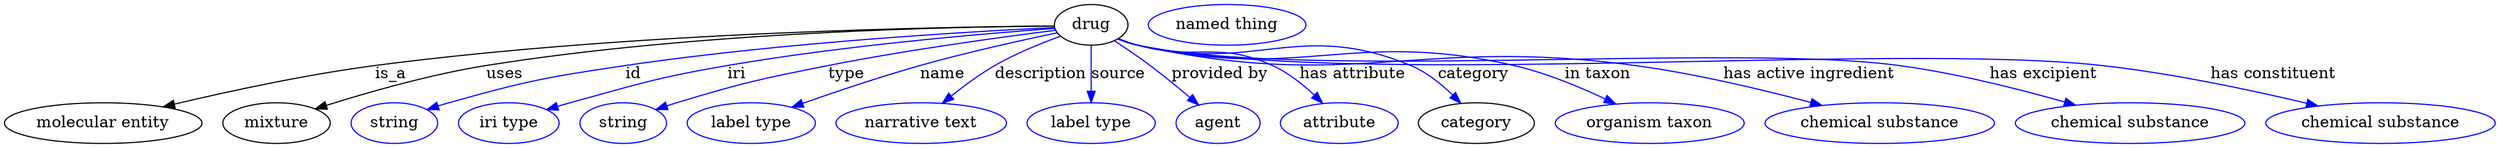 digraph {
	graph [bb="0,0,1788.2,123"];
	node [label="\N"];
	drug	 [height=0.5,
		label=drug,
		pos="786.89,105",
		width=0.75];
	"molecular entity"	 [height=0.5,
		pos="68.894,18",
		width=1.9137];
	drug -> "molecular entity"	 [label=is_a,
		lp="279.89,61.5",
		pos="e,113.29,31.778 759.95,103.77 667.7,99.462 365.02,84.466 268.89,69 218.83,60.945 163,46.212 123.08,34.645"];
	mixture	 [height=0.5,
		pos="193.89,18",
		width=1.0652];
	drug -> mixture	 [label=uses,
		lp="363.89,61.5",
		pos="e,223.02,29.866 759.65,104.69 690.76,103.49 504.2,97.624 351.89,69 310.23,61.169 264.28,45.502 232.73,33.588"];
	id	 [color=blue,
		height=0.5,
		label=string,
		pos="280.89,18",
		width=0.84854];
	drug -> id	 [color=blue,
		label=id,
		lp="458.39,61.5",
		pos="e,304.73,29.557 759.87,103.35 702.82,99.6 566.01,89.137 452.89,69 393.36,58.401 378.03,55.819 320.89,36 318.65,35.221 316.35,34.364 \
314.06,33.46",
		style=solid];
	iri	 [color=blue,
		height=0.5,
		label="iri type",
		pos="365.89,18",
		width=1.011];
	drug -> iri	 [color=blue,
		label=iri,
		lp="536.39,61.5",
		pos="e,393.8,29.716 760.06,102.41 713.08,97.628 613.04,86.275 529.89,69 476.16,57.836 462.9,53.552 410.89,36 408.37,35.147 405.77,34.228 \
403.17,33.274",
		style=solid];
	type	 [color=blue,
		height=0.5,
		label=string,
		pos="450.89,18",
		width=0.84854];
	drug -> type	 [color=blue,
		label=type,
		lp="606.89,61.5",
		pos="e,474.78,29.399 760.52,101.12 708.02,92.9 587.18,71.529 490.89,36 488.66,35.177 486.38,34.287 484.1,33.359",
		style=solid];
	name	 [color=blue,
		height=0.5,
		label="label type",
		pos="544.89,18",
		width=1.2638];
	drug -> name	 [color=blue,
		label=name,
		lp="685.39,61.5",
		pos="e,575.68,31.453 761.58,97.915 737.73,91.078 701.12,80.148 669.89,69 641.15,58.737 609.31,45.72 584.95,35.405",
		style=solid];
	description	 [color=blue,
		height=0.5,
		label="narrative text",
		pos="665.89,18",
		width=1.6068];
	drug -> description	 [color=blue,
		label=description,
		lp="752.39,61.5",
		pos="e,683.14,35.661 764.76,94.372 751.82,87.765 735.42,78.699 721.89,69 711.04,61.216 699.99,51.581 690.6,42.789",
		style=solid];
	source	 [color=blue,
		height=0.5,
		label="label type",
		pos="786.89,18",
		width=1.2638];
	drug -> source	 [color=blue,
		label=source,
		lp="804.89,61.5",
		pos="e,786.89,36.003 786.89,86.974 786.89,75.192 786.89,59.561 786.89,46.158",
		style=solid];
	"provided by"	 [color=blue,
		height=0.5,
		label=agent,
		pos="879.89,18",
		width=0.83048];
	drug -> "provided by"	 [color=blue,
		label="provided by",
		lp="874.89,61.5",
		pos="e,863.79,33.766 803.35,90.409 810.62,83.91 819.23,76.129 826.89,69 836.68,59.893 847.33,49.705 856.49,40.844",
		style=solid];
	"has attribute"	 [color=blue,
		height=0.5,
		label=attribute,
		pos="967.89,18",
		width=1.1193];
	drug -> "has attribute"	 [color=blue,
		label="has attribute",
		lp="966.39,61.5",
		pos="e,953.49,35.288 807.81,93.382 812.66,91.018 817.87,88.729 822.89,87 861.05,73.862 875.9,87.246 911.89,69 924.67,62.526 936.7,52.333 \
946.32,42.755",
		style=solid];
	category	 [height=0.5,
		pos="1066.9,18",
		width=1.1374];
	drug -> category	 [color=blue,
		label=category,
		lp="1052.4,61.5",
		pos="e,1051.5,34.815 807.31,93.19 812.27,90.776 817.66,88.514 822.89,87 900.56,64.552 929.12,99.722 1003.9,69 1018.8,62.889 1032.9,52.073 \
1044,41.969",
		style=solid];
	"in taxon"	 [color=blue,
		height=0.5,
		label="organism taxon",
		pos="1191.9,18",
		width=1.8234];
	drug -> "in taxon"	 [color=blue,
		label="in taxon",
		lp="1144.4,61.5",
		pos="e,1163.5,34.397 807.28,93.079 812.24,90.669 817.64,88.437 822.89,87 933.35,56.814 968.91,97.174 1079.9,69 1105.9,62.406 1133.3,50.029 \
1154.5,39.12",
		style=solid];
	"has active ingredient"	 [color=blue,
		height=0.5,
		label="chemical substance",
		pos="1354.9,18",
		width=2.2026];
	drug -> "has active ingredient"	 [color=blue,
		label="has active ingredient",
		lp="1294.4,61.5",
		pos="e,1310.9,33.13 807.26,93.009 812.22,90.602 817.62,88.389 822.89,87 972.65,47.535 1018,93.832 1170.9,69 1215.5,61.761 1264.7,47.79 \
1301,36.298",
		style=solid];
	"has excipient"	 [color=blue,
		height=0.5,
		label="chemical substance",
		pos="1531.9,18",
		width=2.2026];
	drug -> "has excipient"	 [color=blue,
		label="has excipient",
		lp="1455.9,61.5",
		pos="e,1489.6,33.372 807.24,92.941 812.21,90.537 817.61,88.342 822.89,87 937.54,57.88 1238.1,87.516 1354.9,69 1397.9,62.182 1445.3,48.184 \
1480.1,36.575",
		style=solid];
	"has constituent"	 [color=blue,
		height=0.5,
		label="chemical substance",
		pos="1708.9,18",
		width=2.2026];
	drug -> "has constituent"	 [color=blue,
		label="has constituent",
		lp="1613.9,61.5",
		pos="e,1661.2,32.437 807.24,92.914 812.2,90.511 817.61,88.323 822.89,87 968.03,50.683 1347.6,88.524 1495.9,69 1549.3,61.971 1608.8,47.107 \
1651.3,35.23",
		style=solid];
	"named thing_category"	 [color=blue,
		height=0.5,
		label="named thing",
		pos="886.89,105",
		width=1.5346];
}

